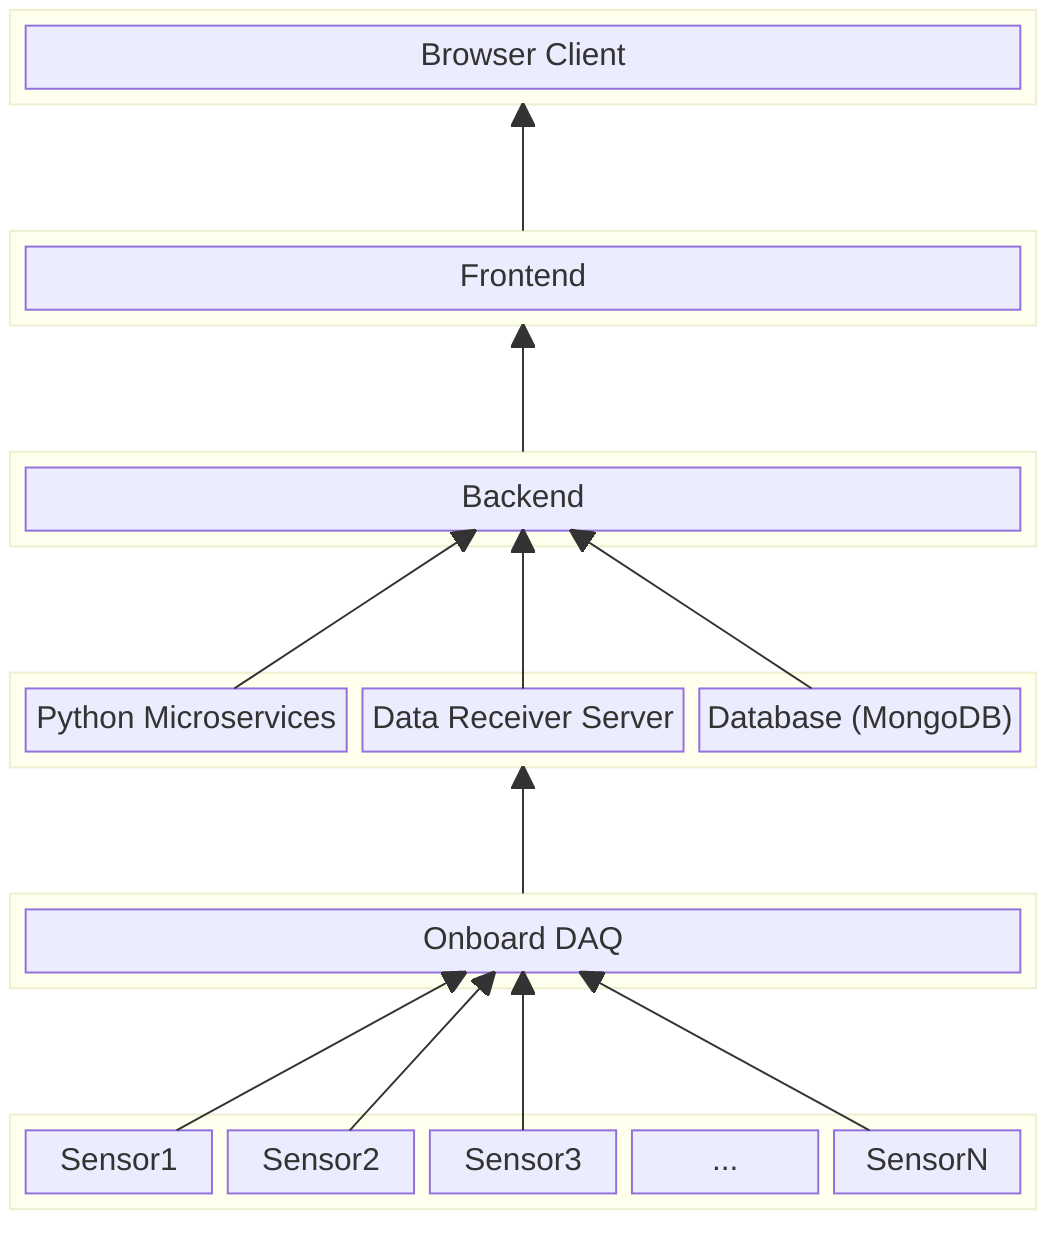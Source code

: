 block-beta
columns 1
    block:L0
        Client["Browser Client"]
    end
    space

    block:L1
        Frontend
    end
    space

    block:L2
        Backend
    end
    space

    block:L3
        Microservices["Python Microservices"]
        DataReceiver["Data Receiver Server"]
        Database["Database (MongoDB)"]
    end
    space

    block:L4
        DAQ["Onboard DAQ"]
    end
    space

    block:L5
        Sensor1
        Sensor2
        Sensor3
        ...
        SensorN

Sensor1 --> DAQ
Sensor2 --> DAQ
Sensor3 --> DAQ
SensorN --> DAQ

L4 --> L3

Microservices --> Backend
DataReceiver --> Backend
Database --> Backend


L2 --> L1
L1 --> L0
end